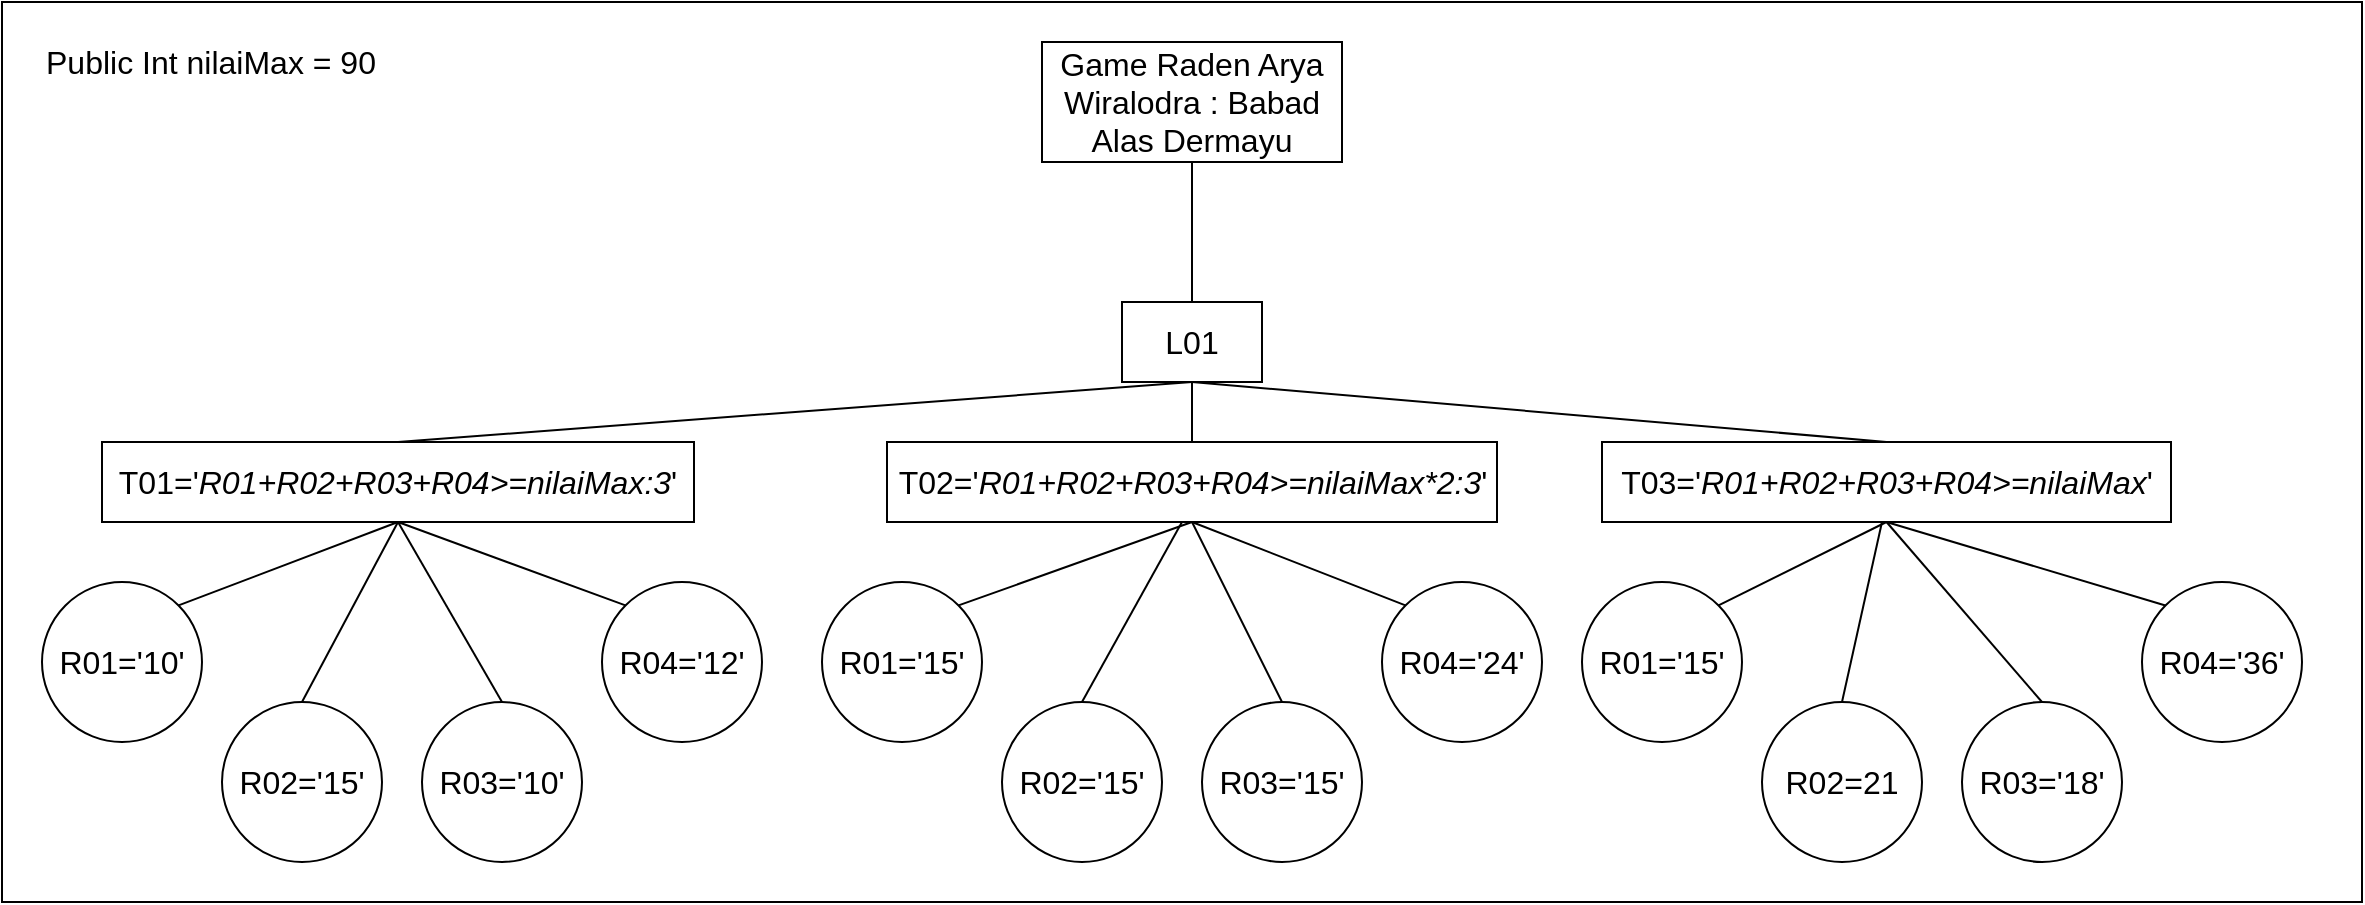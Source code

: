 <mxfile version="13.6.4" type="github"><diagram id="N4XQ_CXPnWO7x1Vv_Hcr" name="Page-1"><mxGraphModel dx="2140" dy="604" grid="1" gridSize="10" guides="1" tooltips="1" connect="1" arrows="1" fold="1" page="1" pageScale="1" pageWidth="900" pageHeight="800" math="0" shadow="0"><root><mxCell id="0"/><mxCell id="1" parent="0"/><mxCell id="ycpoEHU6syWwGk231tpJ-1" value="" style="rounded=0;whiteSpace=wrap;html=1;fontSize=16;" vertex="1" parent="1"><mxGeometry x="-440" y="70" width="1180" height="450" as="geometry"/></mxCell><mxCell id="ycpoEHU6syWwGk231tpJ-5" value="&lt;span style=&quot;font-size: 16px;&quot; lang=&quot;EN-US&quot;&gt;Game&lt;/span&gt;&lt;i style=&quot;font-size: 16px;&quot;&gt;&lt;span style=&quot;font-size: 16px;&quot; lang=&quot;EN-US&quot;&gt; &lt;/span&gt;&lt;/i&gt;&lt;span style=&quot;font-size: 16px;&quot; lang=&quot;EN-US&quot;&gt;Raden Arya Wiralodra : Babad Alas Dermayu&lt;/span&gt;" style="rounded=0;whiteSpace=wrap;html=1;fontSize=16;" vertex="1" parent="1"><mxGeometry x="80" y="90" width="150" height="60" as="geometry"/></mxCell><mxCell id="ycpoEHU6syWwGk231tpJ-9" value="L01" style="rounded=0;whiteSpace=wrap;html=1;fontSize=16;" vertex="1" parent="1"><mxGeometry x="120" y="220" width="70" height="40" as="geometry"/></mxCell><mxCell id="ycpoEHU6syWwGk231tpJ-12" value="T01='&lt;i style=&quot;font-size: 16px;&quot;&gt;&lt;span style=&quot;font-size: 16px;&quot; lang=&quot;EN-US&quot;&gt;R01+R02+R03+R04&amp;gt;=nilaiMax:3&lt;/span&gt;&lt;/i&gt;'" style="rounded=0;whiteSpace=wrap;html=1;fontSize=16;" vertex="1" parent="1"><mxGeometry x="-390" y="290" width="296" height="40" as="geometry"/></mxCell><mxCell id="ycpoEHU6syWwGk231tpJ-13" value="R02='15'" style="ellipse;whiteSpace=wrap;html=1;aspect=fixed;fontSize=16;" vertex="1" parent="1"><mxGeometry x="-330" y="420" width="80" height="80" as="geometry"/></mxCell><mxCell id="ycpoEHU6syWwGk231tpJ-14" value="&lt;div style=&quot;font-size: 16px;&quot;&gt;R03='10'&lt;/div&gt;" style="ellipse;whiteSpace=wrap;html=1;aspect=fixed;fontSize=16;" vertex="1" parent="1"><mxGeometry x="-230" y="420" width="80" height="80" as="geometry"/></mxCell><mxCell id="ycpoEHU6syWwGk231tpJ-15" value="R04='12'" style="ellipse;whiteSpace=wrap;html=1;aspect=fixed;fontSize=16;" vertex="1" parent="1"><mxGeometry x="-140" y="360" width="80" height="80" as="geometry"/></mxCell><mxCell id="ycpoEHU6syWwGk231tpJ-16" value="&lt;div style=&quot;font-size: 16px;&quot;&gt;R01='10'&lt;/div&gt;" style="ellipse;whiteSpace=wrap;html=1;aspect=fixed;fontSize=16;" vertex="1" parent="1"><mxGeometry x="-420" y="360" width="80" height="80" as="geometry"/></mxCell><mxCell id="ycpoEHU6syWwGk231tpJ-17" value="" style="endArrow=none;html=1;exitX=0.5;exitY=1;exitDx=0;exitDy=0;entryX=1;entryY=0;entryDx=0;entryDy=0;fontSize=16;" edge="1" parent="1" source="ycpoEHU6syWwGk231tpJ-12" target="ycpoEHU6syWwGk231tpJ-16"><mxGeometry width="50" height="50" relative="1" as="geometry"><mxPoint x="80" y="430" as="sourcePoint"/><mxPoint x="130" y="380" as="targetPoint"/></mxGeometry></mxCell><mxCell id="ycpoEHU6syWwGk231tpJ-18" value="" style="endArrow=none;html=1;exitX=0.5;exitY=1;exitDx=0;exitDy=0;entryX=0.5;entryY=0;entryDx=0;entryDy=0;fontSize=16;" edge="1" parent="1" target="ycpoEHU6syWwGk231tpJ-13" source="ycpoEHU6syWwGk231tpJ-12"><mxGeometry width="50" height="50" relative="1" as="geometry"><mxPoint x="-235.0" y="360" as="sourcePoint"/><mxPoint x="-351.716" y="371.716" as="targetPoint"/></mxGeometry></mxCell><mxCell id="ycpoEHU6syWwGk231tpJ-19" value="" style="endArrow=none;html=1;exitX=0.5;exitY=1;exitDx=0;exitDy=0;entryX=0.5;entryY=0;entryDx=0;entryDy=0;fontSize=16;" edge="1" parent="1" target="ycpoEHU6syWwGk231tpJ-14" source="ycpoEHU6syWwGk231tpJ-12"><mxGeometry width="50" height="50" relative="1" as="geometry"><mxPoint x="-235.0" y="360" as="sourcePoint"/><mxPoint x="-290" y="420" as="targetPoint"/></mxGeometry></mxCell><mxCell id="ycpoEHU6syWwGk231tpJ-20" value="" style="endArrow=none;html=1;exitX=0.5;exitY=1;exitDx=0;exitDy=0;entryX=0;entryY=0;entryDx=0;entryDy=0;fontSize=16;" edge="1" parent="1" target="ycpoEHU6syWwGk231tpJ-15" source="ycpoEHU6syWwGk231tpJ-12"><mxGeometry width="50" height="50" relative="1" as="geometry"><mxPoint x="-235.0" y="360" as="sourcePoint"/><mxPoint x="-213.68" y="420" as="targetPoint"/></mxGeometry></mxCell><mxCell id="ycpoEHU6syWwGk231tpJ-21" value="T02='&lt;i style=&quot;font-size: 16px;&quot;&gt;&lt;span style=&quot;font-size: 16px;&quot; lang=&quot;EN-US&quot;&gt;R01+R02+R03+R04&amp;gt;=&lt;/span&gt;&lt;/i&gt;&lt;i style=&quot;font-size: 16px;&quot;&gt;&lt;span style=&quot;font-size: 16px;&quot; lang=&quot;EN-US&quot;&gt;nilaiMax*2:3&lt;/span&gt;&lt;/i&gt;'" style="rounded=0;whiteSpace=wrap;html=1;fontSize=16;" vertex="1" parent="1"><mxGeometry x="2.5" y="290" width="305" height="40" as="geometry"/></mxCell><mxCell id="ycpoEHU6syWwGk231tpJ-22" value="R02='15'" style="ellipse;whiteSpace=wrap;html=1;aspect=fixed;fontSize=16;" vertex="1" parent="1"><mxGeometry x="60" y="420" width="80" height="80" as="geometry"/></mxCell><mxCell id="ycpoEHU6syWwGk231tpJ-23" value="&lt;div style=&quot;font-size: 16px;&quot;&gt;R03='15'&lt;/div&gt;" style="ellipse;whiteSpace=wrap;html=1;aspect=fixed;fontSize=16;" vertex="1" parent="1"><mxGeometry x="160" y="420" width="80" height="80" as="geometry"/></mxCell><mxCell id="ycpoEHU6syWwGk231tpJ-24" value="R04='24'" style="ellipse;whiteSpace=wrap;html=1;aspect=fixed;fontSize=16;" vertex="1" parent="1"><mxGeometry x="250" y="360" width="80" height="80" as="geometry"/></mxCell><mxCell id="ycpoEHU6syWwGk231tpJ-25" value="&lt;div style=&quot;font-size: 16px;&quot;&gt;R01='15'&lt;/div&gt;" style="ellipse;whiteSpace=wrap;html=1;aspect=fixed;fontSize=16;" vertex="1" parent="1"><mxGeometry x="-30" y="360" width="80" height="80" as="geometry"/></mxCell><mxCell id="ycpoEHU6syWwGk231tpJ-26" value="" style="endArrow=none;html=1;exitX=0.5;exitY=1;exitDx=0;exitDy=0;entryX=1;entryY=0;entryDx=0;entryDy=0;fontSize=16;" edge="1" parent="1" source="ycpoEHU6syWwGk231tpJ-21" target="ycpoEHU6syWwGk231tpJ-25"><mxGeometry width="50" height="50" relative="1" as="geometry"><mxPoint x="470" y="430" as="sourcePoint"/><mxPoint x="520" y="380" as="targetPoint"/></mxGeometry></mxCell><mxCell id="ycpoEHU6syWwGk231tpJ-27" value="" style="endArrow=none;html=1;entryX=0.5;entryY=0;entryDx=0;entryDy=0;fontSize=16;" edge="1" parent="1" target="ycpoEHU6syWwGk231tpJ-22"><mxGeometry width="50" height="50" relative="1" as="geometry"><mxPoint x="150" y="330" as="sourcePoint"/><mxPoint x="38.284" y="371.716" as="targetPoint"/></mxGeometry></mxCell><mxCell id="ycpoEHU6syWwGk231tpJ-28" value="" style="endArrow=none;html=1;exitX=0.5;exitY=1;exitDx=0;exitDy=0;entryX=0.5;entryY=0;entryDx=0;entryDy=0;fontSize=16;" edge="1" parent="1" target="ycpoEHU6syWwGk231tpJ-23" source="ycpoEHU6syWwGk231tpJ-21"><mxGeometry width="50" height="50" relative="1" as="geometry"><mxPoint x="155" y="360" as="sourcePoint"/><mxPoint x="100" y="420" as="targetPoint"/></mxGeometry></mxCell><mxCell id="ycpoEHU6syWwGk231tpJ-29" value="" style="endArrow=none;html=1;entryX=0;entryY=0;entryDx=0;entryDy=0;fontSize=16;exitX=0.5;exitY=1;exitDx=0;exitDy=0;" edge="1" parent="1" target="ycpoEHU6syWwGk231tpJ-24" source="ycpoEHU6syWwGk231tpJ-21"><mxGeometry width="50" height="50" relative="1" as="geometry"><mxPoint x="150" y="340" as="sourcePoint"/><mxPoint x="176.32" y="420" as="targetPoint"/></mxGeometry></mxCell><mxCell id="ycpoEHU6syWwGk231tpJ-30" value="&lt;div style=&quot;font-size: 16px;&quot;&gt;T03='&lt;i style=&quot;font-size: 16px;&quot;&gt;&lt;span style=&quot;font-size: 16px;&quot; lang=&quot;EN-US&quot;&gt;R01+R02+R03+R04&amp;gt;=&lt;/span&gt;&lt;/i&gt;&lt;i style=&quot;font-size: 16px;&quot;&gt;&lt;span style=&quot;font-size: 16px;&quot; lang=&quot;EN-US&quot;&gt;nilaiMax&lt;/span&gt;&lt;/i&gt;'&lt;/div&gt;" style="rounded=0;whiteSpace=wrap;html=1;fontSize=16;" vertex="1" parent="1"><mxGeometry x="360" y="290" width="284.5" height="40" as="geometry"/></mxCell><mxCell id="ycpoEHU6syWwGk231tpJ-31" value="R02=21" style="ellipse;whiteSpace=wrap;html=1;aspect=fixed;fontSize=16;" vertex="1" parent="1"><mxGeometry x="440" y="420" width="80" height="80" as="geometry"/></mxCell><mxCell id="ycpoEHU6syWwGk231tpJ-32" value="&lt;div style=&quot;font-size: 16px;&quot;&gt;R03='18'&lt;/div&gt;" style="ellipse;whiteSpace=wrap;html=1;aspect=fixed;fontSize=16;" vertex="1" parent="1"><mxGeometry x="540" y="420" width="80" height="80" as="geometry"/></mxCell><mxCell id="ycpoEHU6syWwGk231tpJ-33" value="R04='36'" style="ellipse;whiteSpace=wrap;html=1;aspect=fixed;fontSize=16;" vertex="1" parent="1"><mxGeometry x="630" y="360" width="80" height="80" as="geometry"/></mxCell><mxCell id="ycpoEHU6syWwGk231tpJ-34" value="&lt;div style=&quot;font-size: 16px;&quot;&gt;R01='15'&lt;/div&gt;" style="ellipse;whiteSpace=wrap;html=1;aspect=fixed;fontSize=16;" vertex="1" parent="1"><mxGeometry x="350" y="360" width="80" height="80" as="geometry"/></mxCell><mxCell id="ycpoEHU6syWwGk231tpJ-35" value="" style="endArrow=none;html=1;exitX=0.5;exitY=1;exitDx=0;exitDy=0;entryX=1;entryY=0;entryDx=0;entryDy=0;fontSize=16;" edge="1" parent="1" source="ycpoEHU6syWwGk231tpJ-30" target="ycpoEHU6syWwGk231tpJ-34"><mxGeometry width="50" height="50" relative="1" as="geometry"><mxPoint x="850" y="430" as="sourcePoint"/><mxPoint x="900" y="380" as="targetPoint"/></mxGeometry></mxCell><mxCell id="ycpoEHU6syWwGk231tpJ-36" value="" style="endArrow=none;html=1;entryX=0.5;entryY=0;entryDx=0;entryDy=0;fontSize=16;" edge="1" parent="1" target="ycpoEHU6syWwGk231tpJ-31"><mxGeometry width="50" height="50" relative="1" as="geometry"><mxPoint x="500" y="330" as="sourcePoint"/><mxPoint x="418.284" y="371.716" as="targetPoint"/></mxGeometry></mxCell><mxCell id="ycpoEHU6syWwGk231tpJ-37" value="" style="endArrow=none;html=1;exitX=0.5;exitY=1;exitDx=0;exitDy=0;entryX=0.5;entryY=0;entryDx=0;entryDy=0;fontSize=16;" edge="1" parent="1" target="ycpoEHU6syWwGk231tpJ-32" source="ycpoEHU6syWwGk231tpJ-30"><mxGeometry width="50" height="50" relative="1" as="geometry"><mxPoint x="535" y="360" as="sourcePoint"/><mxPoint x="480" y="420" as="targetPoint"/></mxGeometry></mxCell><mxCell id="ycpoEHU6syWwGk231tpJ-38" value="" style="endArrow=none;html=1;exitX=0.5;exitY=1;exitDx=0;exitDy=0;entryX=0;entryY=0;entryDx=0;entryDy=0;fontSize=16;" edge="1" parent="1" target="ycpoEHU6syWwGk231tpJ-33" source="ycpoEHU6syWwGk231tpJ-30"><mxGeometry width="50" height="50" relative="1" as="geometry"><mxPoint x="535" y="360" as="sourcePoint"/><mxPoint x="556.32" y="420" as="targetPoint"/></mxGeometry></mxCell><mxCell id="ycpoEHU6syWwGk231tpJ-39" value="&lt;div style=&quot;font-size: 16px;&quot; align=&quot;left&quot;&gt;Public Int nilaiMax = 90&lt;br style=&quot;font-size: 16px;&quot;&gt;&lt;/div&gt;" style="text;html=1;strokeColor=none;fillColor=none;align=left;verticalAlign=middle;whiteSpace=wrap;rounded=0;fontSize=16;" vertex="1" parent="1"><mxGeometry x="-420" y="90" width="190" height="20" as="geometry"/></mxCell><mxCell id="ycpoEHU6syWwGk231tpJ-42" value="" style="endArrow=none;html=1;entryX=0.5;entryY=1;entryDx=0;entryDy=0;exitX=0.5;exitY=0;exitDx=0;exitDy=0;fontSize=16;" edge="1" parent="1" source="ycpoEHU6syWwGk231tpJ-21" target="ycpoEHU6syWwGk231tpJ-9"><mxGeometry width="50" height="50" relative="1" as="geometry"><mxPoint x="80" y="320" as="sourcePoint"/><mxPoint x="130" y="270" as="targetPoint"/></mxGeometry></mxCell><mxCell id="ycpoEHU6syWwGk231tpJ-43" value="" style="endArrow=none;html=1;entryX=0.5;entryY=1;entryDx=0;entryDy=0;exitX=0.5;exitY=0;exitDx=0;exitDy=0;fontSize=16;" edge="1" parent="1" source="ycpoEHU6syWwGk231tpJ-12"><mxGeometry width="50" height="50" relative="1" as="geometry"><mxPoint x="155" y="320" as="sourcePoint"/><mxPoint x="155" y="260" as="targetPoint"/></mxGeometry></mxCell><mxCell id="ycpoEHU6syWwGk231tpJ-44" value="" style="endArrow=none;html=1;entryX=0.5;entryY=1;entryDx=0;entryDy=0;exitX=0.5;exitY=0;exitDx=0;exitDy=0;fontSize=16;" edge="1" parent="1" source="ycpoEHU6syWwGk231tpJ-30"><mxGeometry width="50" height="50" relative="1" as="geometry"><mxPoint x="-235.0" y="320" as="sourcePoint"/><mxPoint x="155" y="260" as="targetPoint"/></mxGeometry></mxCell><mxCell id="ycpoEHU6syWwGk231tpJ-45" value="" style="endArrow=none;html=1;entryX=0.5;entryY=0;entryDx=0;entryDy=0;exitX=0.5;exitY=1;exitDx=0;exitDy=0;fontSize=16;" edge="1" parent="1" source="ycpoEHU6syWwGk231tpJ-5" target="ycpoEHU6syWwGk231tpJ-9"><mxGeometry width="50" height="50" relative="1" as="geometry"><mxPoint x="-225.0" y="330" as="sourcePoint"/><mxPoint x="165" y="270" as="targetPoint"/></mxGeometry></mxCell></root></mxGraphModel></diagram></mxfile>